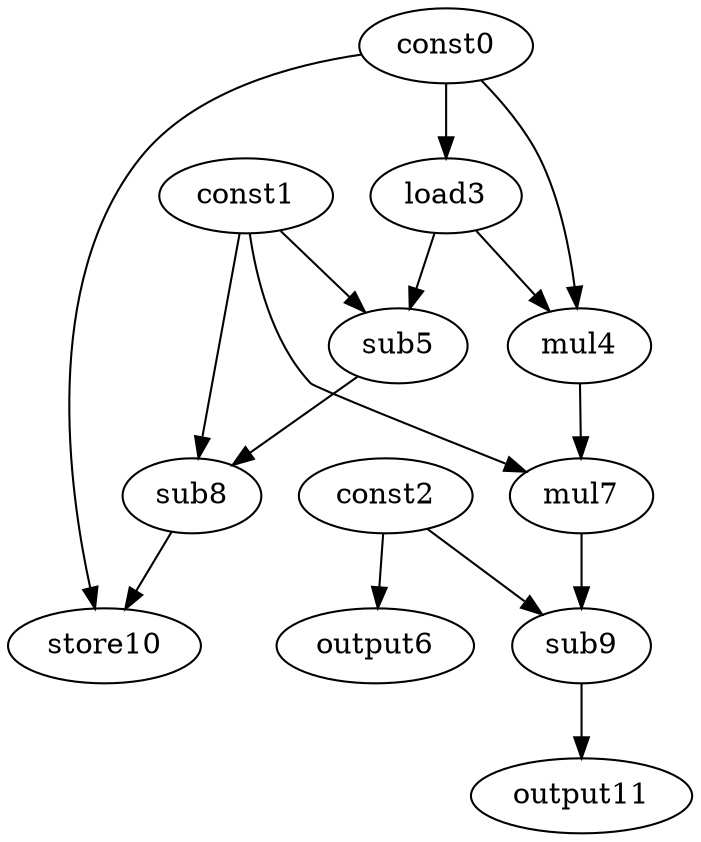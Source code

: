 digraph G { 
const0[opcode=const]; 
const1[opcode=const]; 
const2[opcode=const]; 
load3[opcode=load]; 
mul4[opcode=mul]; 
sub5[opcode=sub]; 
output6[opcode=output]; 
mul7[opcode=mul]; 
sub8[opcode=sub]; 
sub9[opcode=sub]; 
store10[opcode=store]; 
output11[opcode=output]; 
const0->load3[operand=0];
const2->output6[operand=0];
const0->mul4[operand=0];
load3->mul4[operand=1];
const1->sub5[operand=0];
load3->sub5[operand=1];
const1->mul7[operand=0];
mul4->mul7[operand=1];
const1->sub8[operand=0];
sub5->sub8[operand=1];
const2->sub9[operand=0];
mul7->sub9[operand=1];
const0->store10[operand=0];
sub8->store10[operand=1];
sub9->output11[operand=0];
}
